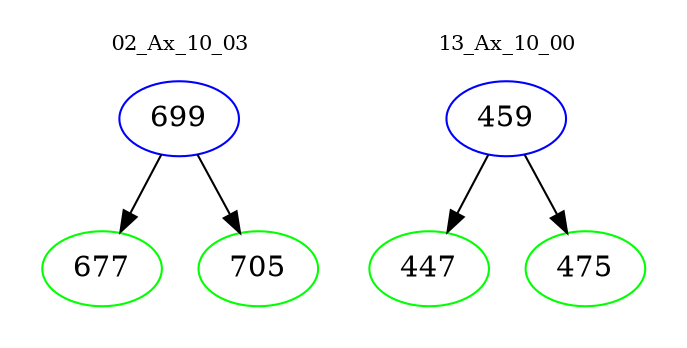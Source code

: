 digraph{
subgraph cluster_0 {
color = white
label = "02_Ax_10_03";
fontsize=10;
T0_699 [label="699", color="blue"]
T0_699 -> T0_677 [color="black"]
T0_677 [label="677", color="green"]
T0_699 -> T0_705 [color="black"]
T0_705 [label="705", color="green"]
}
subgraph cluster_1 {
color = white
label = "13_Ax_10_00";
fontsize=10;
T1_459 [label="459", color="blue"]
T1_459 -> T1_447 [color="black"]
T1_447 [label="447", color="green"]
T1_459 -> T1_475 [color="black"]
T1_475 [label="475", color="green"]
}
}
